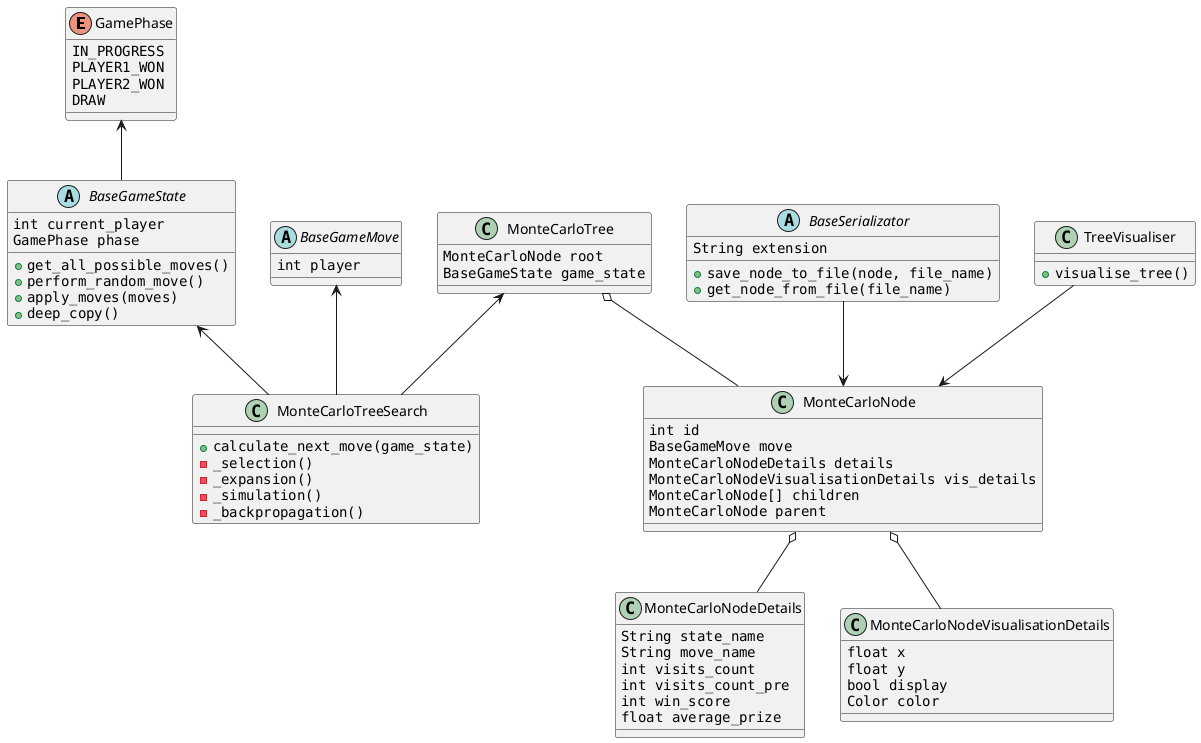 @startuml
enum GamePhase {
    ""IN_PROGRESS""
    ""PLAYER1_WON""
    ""PLAYER2_WON""
    ""DRAW""
}


class MonteCarloTreeSearch {
    {method} + ""calculate_next_move(game_state)""
    {method} - ""_selection()""
    {method} - ""_expansion()""
    {method} - ""_simulation()""
    {method} - ""_backpropagation()""
}

abstract class BaseGameMove {
    {field} ""int player""
}

abstract class BaseGameState {
    {field} ""int current_player""
    {field} ""GamePhase phase""
    {method} + ""get_all_possible_moves()""
    {method} + ""perform_random_move()""
    {method} + ""apply_moves(moves)""
    {method} + ""deep_copy()""
}

class MonteCarloTree {
    {field} ""MonteCarloNode root""
    {field} ""BaseGameState game_state""
}

class MonteCarloNode {
    {field} ""int id""
    {field} ""BaseGameMove move""
    {field} ""MonteCarloNodeDetails details""
    {field} ""MonteCarloNodeVisualisationDetails vis_details""
    {field} ""MonteCarloNode[] children""
    {field} ""MonteCarloNode parent""
}


class MonteCarloNodeDetails {
    {field} ""String state_name""
    {field} ""String move_name""
    {field} ""int visits_count""
    {field} ""int visits_count_pre""
    {field} ""int win_score""
    {field} ""float average_prize""
}

class MonteCarloNodeVisualisationDetails {
    {field} ""float x""
    {field} ""float y""
    {field} ""bool display""
    {field} ""Color color""
}

abstract class BaseSerializator {
    {field} ""String extension""
    {method} + ""save_node_to_file(node, file_name)""
    {method} + ""get_node_from_file(file_name)""
}

class TreeVisualiser {
  {method} + ""visualise_tree()""
}


MonteCarloTree o-- MonteCarloNode
MonteCarloNode o-- MonteCarloNodeDetails
MonteCarloNode o-- MonteCarloNodeVisualisationDetails


TreeVisualiser --> MonteCarloNode
BaseSerializator --> MonteCarloNode
MonteCarloTree <-- MonteCarloTreeSearch 
BaseGameMove <-- MonteCarloTreeSearch
BaseGameState <-- MonteCarloTreeSearch
GamePhase <-- BaseGameState
@enduml